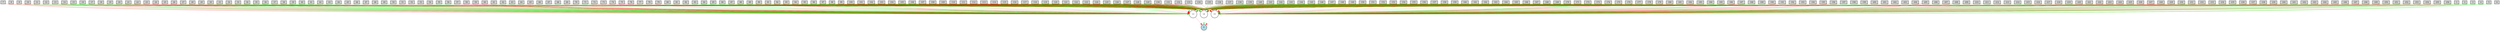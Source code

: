 digraph {
	node [fontsize=9 height=0.2 shape=circle width=0.2]
	-1 [fillcolor=lightgray shape=box style=filled]
	-2 [fillcolor=lightgray shape=box style=filled]
	-3 [fillcolor=lightgray shape=box style=filled]
	-4 [fillcolor=lightgray shape=box style=filled]
	-5 [fillcolor=lightgray shape=box style=filled]
	-6 [fillcolor=lightgray shape=box style=filled]
	-7 [fillcolor=lightgray shape=box style=filled]
	-8 [fillcolor=lightgray shape=box style=filled]
	-9 [fillcolor=lightgray shape=box style=filled]
	-10 [fillcolor=lightgray shape=box style=filled]
	-11 [fillcolor=lightgray shape=box style=filled]
	-12 [fillcolor=lightgray shape=box style=filled]
	-13 [fillcolor=lightgray shape=box style=filled]
	-14 [fillcolor=lightgray shape=box style=filled]
	-15 [fillcolor=lightgray shape=box style=filled]
	-16 [fillcolor=lightgray shape=box style=filled]
	-17 [fillcolor=lightgray shape=box style=filled]
	-18 [fillcolor=lightgray shape=box style=filled]
	-19 [fillcolor=lightgray shape=box style=filled]
	-20 [fillcolor=lightgray shape=box style=filled]
	-21 [fillcolor=lightgray shape=box style=filled]
	-22 [fillcolor=lightgray shape=box style=filled]
	-23 [fillcolor=lightgray shape=box style=filled]
	-24 [fillcolor=lightgray shape=box style=filled]
	-25 [fillcolor=lightgray shape=box style=filled]
	-26 [fillcolor=lightgray shape=box style=filled]
	-27 [fillcolor=lightgray shape=box style=filled]
	-28 [fillcolor=lightgray shape=box style=filled]
	-29 [fillcolor=lightgray shape=box style=filled]
	-30 [fillcolor=lightgray shape=box style=filled]
	-31 [fillcolor=lightgray shape=box style=filled]
	-32 [fillcolor=lightgray shape=box style=filled]
	-33 [fillcolor=lightgray shape=box style=filled]
	-34 [fillcolor=lightgray shape=box style=filled]
	-35 [fillcolor=lightgray shape=box style=filled]
	-36 [fillcolor=lightgray shape=box style=filled]
	-37 [fillcolor=lightgray shape=box style=filled]
	-38 [fillcolor=lightgray shape=box style=filled]
	-39 [fillcolor=lightgray shape=box style=filled]
	-40 [fillcolor=lightgray shape=box style=filled]
	-41 [fillcolor=lightgray shape=box style=filled]
	-42 [fillcolor=lightgray shape=box style=filled]
	-43 [fillcolor=lightgray shape=box style=filled]
	-44 [fillcolor=lightgray shape=box style=filled]
	-45 [fillcolor=lightgray shape=box style=filled]
	-46 [fillcolor=lightgray shape=box style=filled]
	-47 [fillcolor=lightgray shape=box style=filled]
	-48 [fillcolor=lightgray shape=box style=filled]
	-49 [fillcolor=lightgray shape=box style=filled]
	-50 [fillcolor=lightgray shape=box style=filled]
	-51 [fillcolor=lightgray shape=box style=filled]
	-52 [fillcolor=lightgray shape=box style=filled]
	-53 [fillcolor=lightgray shape=box style=filled]
	-54 [fillcolor=lightgray shape=box style=filled]
	-55 [fillcolor=lightgray shape=box style=filled]
	-56 [fillcolor=lightgray shape=box style=filled]
	-57 [fillcolor=lightgray shape=box style=filled]
	-58 [fillcolor=lightgray shape=box style=filled]
	-59 [fillcolor=lightgray shape=box style=filled]
	-60 [fillcolor=lightgray shape=box style=filled]
	-61 [fillcolor=lightgray shape=box style=filled]
	-62 [fillcolor=lightgray shape=box style=filled]
	-63 [fillcolor=lightgray shape=box style=filled]
	-64 [fillcolor=lightgray shape=box style=filled]
	-65 [fillcolor=lightgray shape=box style=filled]
	-66 [fillcolor=lightgray shape=box style=filled]
	-67 [fillcolor=lightgray shape=box style=filled]
	-68 [fillcolor=lightgray shape=box style=filled]
	-69 [fillcolor=lightgray shape=box style=filled]
	-70 [fillcolor=lightgray shape=box style=filled]
	-71 [fillcolor=lightgray shape=box style=filled]
	-72 [fillcolor=lightgray shape=box style=filled]
	-73 [fillcolor=lightgray shape=box style=filled]
	-74 [fillcolor=lightgray shape=box style=filled]
	-75 [fillcolor=lightgray shape=box style=filled]
	-76 [fillcolor=lightgray shape=box style=filled]
	-77 [fillcolor=lightgray shape=box style=filled]
	-78 [fillcolor=lightgray shape=box style=filled]
	-79 [fillcolor=lightgray shape=box style=filled]
	-80 [fillcolor=lightgray shape=box style=filled]
	-81 [fillcolor=lightgray shape=box style=filled]
	-82 [fillcolor=lightgray shape=box style=filled]
	-83 [fillcolor=lightgray shape=box style=filled]
	-84 [fillcolor=lightgray shape=box style=filled]
	-85 [fillcolor=lightgray shape=box style=filled]
	-86 [fillcolor=lightgray shape=box style=filled]
	-87 [fillcolor=lightgray shape=box style=filled]
	-88 [fillcolor=lightgray shape=box style=filled]
	-89 [fillcolor=lightgray shape=box style=filled]
	-90 [fillcolor=lightgray shape=box style=filled]
	-91 [fillcolor=lightgray shape=box style=filled]
	-92 [fillcolor=lightgray shape=box style=filled]
	-93 [fillcolor=lightgray shape=box style=filled]
	-94 [fillcolor=lightgray shape=box style=filled]
	-95 [fillcolor=lightgray shape=box style=filled]
	-96 [fillcolor=lightgray shape=box style=filled]
	-97 [fillcolor=lightgray shape=box style=filled]
	-98 [fillcolor=lightgray shape=box style=filled]
	-99 [fillcolor=lightgray shape=box style=filled]
	-100 [fillcolor=lightgray shape=box style=filled]
	-101 [fillcolor=lightgray shape=box style=filled]
	-102 [fillcolor=lightgray shape=box style=filled]
	-103 [fillcolor=lightgray shape=box style=filled]
	-104 [fillcolor=lightgray shape=box style=filled]
	-105 [fillcolor=lightgray shape=box style=filled]
	-106 [fillcolor=lightgray shape=box style=filled]
	-107 [fillcolor=lightgray shape=box style=filled]
	-108 [fillcolor=lightgray shape=box style=filled]
	-109 [fillcolor=lightgray shape=box style=filled]
	-110 [fillcolor=lightgray shape=box style=filled]
	-111 [fillcolor=lightgray shape=box style=filled]
	-112 [fillcolor=lightgray shape=box style=filled]
	-113 [fillcolor=lightgray shape=box style=filled]
	-114 [fillcolor=lightgray shape=box style=filled]
	-115 [fillcolor=lightgray shape=box style=filled]
	-116 [fillcolor=lightgray shape=box style=filled]
	-117 [fillcolor=lightgray shape=box style=filled]
	-118 [fillcolor=lightgray shape=box style=filled]
	-119 [fillcolor=lightgray shape=box style=filled]
	-120 [fillcolor=lightgray shape=box style=filled]
	-121 [fillcolor=lightgray shape=box style=filled]
	-122 [fillcolor=lightgray shape=box style=filled]
	-123 [fillcolor=lightgray shape=box style=filled]
	-124 [fillcolor=lightgray shape=box style=filled]
	-125 [fillcolor=lightgray shape=box style=filled]
	-126 [fillcolor=lightgray shape=box style=filled]
	-127 [fillcolor=lightgray shape=box style=filled]
	-128 [fillcolor=lightgray shape=box style=filled]
	-129 [fillcolor=lightgray shape=box style=filled]
	-130 [fillcolor=lightgray shape=box style=filled]
	-131 [fillcolor=lightgray shape=box style=filled]
	-132 [fillcolor=lightgray shape=box style=filled]
	-133 [fillcolor=lightgray shape=box style=filled]
	-134 [fillcolor=lightgray shape=box style=filled]
	-135 [fillcolor=lightgray shape=box style=filled]
	-136 [fillcolor=lightgray shape=box style=filled]
	-137 [fillcolor=lightgray shape=box style=filled]
	-138 [fillcolor=lightgray shape=box style=filled]
	-139 [fillcolor=lightgray shape=box style=filled]
	-140 [fillcolor=lightgray shape=box style=filled]
	-141 [fillcolor=lightgray shape=box style=filled]
	-142 [fillcolor=lightgray shape=box style=filled]
	-143 [fillcolor=lightgray shape=box style=filled]
	-144 [fillcolor=lightgray shape=box style=filled]
	-145 [fillcolor=lightgray shape=box style=filled]
	-146 [fillcolor=lightgray shape=box style=filled]
	-147 [fillcolor=lightgray shape=box style=filled]
	-148 [fillcolor=lightgray shape=box style=filled]
	-149 [fillcolor=lightgray shape=box style=filled]
	-150 [fillcolor=lightgray shape=box style=filled]
	-151 [fillcolor=lightgray shape=box style=filled]
	-152 [fillcolor=lightgray shape=box style=filled]
	-153 [fillcolor=lightgray shape=box style=filled]
	-154 [fillcolor=lightgray shape=box style=filled]
	-155 [fillcolor=lightgray shape=box style=filled]
	-156 [fillcolor=lightgray shape=box style=filled]
	-157 [fillcolor=lightgray shape=box style=filled]
	-158 [fillcolor=lightgray shape=box style=filled]
	-159 [fillcolor=lightgray shape=box style=filled]
	-160 [fillcolor=lightgray shape=box style=filled]
	-161 [fillcolor=lightgray shape=box style=filled]
	-162 [fillcolor=lightgray shape=box style=filled]
	-163 [fillcolor=lightgray shape=box style=filled]
	-164 [fillcolor=lightgray shape=box style=filled]
	-165 [fillcolor=lightgray shape=box style=filled]
	-166 [fillcolor=lightgray shape=box style=filled]
	-167 [fillcolor=lightgray shape=box style=filled]
	-168 [fillcolor=lightgray shape=box style=filled]
	-169 [fillcolor=lightgray shape=box style=filled]
	-170 [fillcolor=lightgray shape=box style=filled]
	-171 [fillcolor=lightgray shape=box style=filled]
	-172 [fillcolor=lightgray shape=box style=filled]
	-173 [fillcolor=lightgray shape=box style=filled]
	-174 [fillcolor=lightgray shape=box style=filled]
	-175 [fillcolor=lightgray shape=box style=filled]
	-176 [fillcolor=lightgray shape=box style=filled]
	-177 [fillcolor=lightgray shape=box style=filled]
	-178 [fillcolor=lightgray shape=box style=filled]
	-179 [fillcolor=lightgray shape=box style=filled]
	-180 [fillcolor=lightgray shape=box style=filled]
	-181 [fillcolor=lightgray shape=box style=filled]
	-182 [fillcolor=lightgray shape=box style=filled]
	-183 [fillcolor=lightgray shape=box style=filled]
	-184 [fillcolor=lightgray shape=box style=filled]
	-185 [fillcolor=lightgray shape=box style=filled]
	-186 [fillcolor=lightgray shape=box style=filled]
	-187 [fillcolor=lightgray shape=box style=filled]
	-188 [fillcolor=lightgray shape=box style=filled]
	-189 [fillcolor=lightgray shape=box style=filled]
	-190 [fillcolor=lightgray shape=box style=filled]
	-191 [fillcolor=lightgray shape=box style=filled]
	-192 [fillcolor=lightgray shape=box style=filled]
	-193 [fillcolor=lightgray shape=box style=filled]
	-194 [fillcolor=lightgray shape=box style=filled]
	-195 [fillcolor=lightgray shape=box style=filled]
	-196 [fillcolor=lightgray shape=box style=filled]
	-197 [fillcolor=lightgray shape=box style=filled]
	-198 [fillcolor=lightgray shape=box style=filled]
	-199 [fillcolor=lightgray shape=box style=filled]
	-200 [fillcolor=lightgray shape=box style=filled]
	-201 [fillcolor=lightgray shape=box style=filled]
	-202 [fillcolor=lightgray shape=box style=filled]
	-203 [fillcolor=lightgray shape=box style=filled]
	-204 [fillcolor=lightgray shape=box style=filled]
	-205 [fillcolor=lightgray shape=box style=filled]
	-206 [fillcolor=lightgray shape=box style=filled]
	-207 [fillcolor=lightgray shape=box style=filled]
	-208 [fillcolor=lightgray shape=box style=filled]
	-209 [fillcolor=lightgray shape=box style=filled]
	-210 [fillcolor=lightgray shape=box style=filled]
	-211 [fillcolor=lightgray shape=box style=filled]
	-212 [fillcolor=lightgray shape=box style=filled]
	-213 [fillcolor=lightgray shape=box style=filled]
	-214 [fillcolor=lightgray shape=box style=filled]
	-215 [fillcolor=lightgray shape=box style=filled]
	-216 [fillcolor=lightgray shape=box style=filled]
	-217 [fillcolor=lightgray shape=box style=filled]
	-218 [fillcolor=lightgray shape=box style=filled]
	-219 [fillcolor=lightgray shape=box style=filled]
	-220 [fillcolor=lightgray shape=box style=filled]
	-221 [fillcolor=lightgray shape=box style=filled]
	-222 [fillcolor=lightgray shape=box style=filled]
	-223 [fillcolor=lightgray shape=box style=filled]
	-224 [fillcolor=lightgray shape=box style=filled]
	-225 [fillcolor=lightgray shape=box style=filled]
	-226 [fillcolor=lightgray shape=box style=filled]
	-227 [fillcolor=lightgray shape=box style=filled]
	-228 [fillcolor=lightgray shape=box style=filled]
	-229 [fillcolor=lightgray shape=box style=filled]
	-230 [fillcolor=lightgray shape=box style=filled]
	-231 [fillcolor=lightgray shape=box style=filled]
	-232 [fillcolor=lightgray shape=box style=filled]
	-233 [fillcolor=lightgray shape=box style=filled]
	-234 [fillcolor=lightgray shape=box style=filled]
	-235 [fillcolor=lightgray shape=box style=filled]
	-236 [fillcolor=lightgray shape=box style=filled]
	-237 [fillcolor=lightgray shape=box style=filled]
	-238 [fillcolor=lightgray shape=box style=filled]
	-239 [fillcolor=lightgray shape=box style=filled]
	-240 [fillcolor=lightgray shape=box style=filled]
	-241 [fillcolor=lightgray shape=box style=filled]
	-242 [fillcolor=lightgray shape=box style=filled]
	-243 [fillcolor=lightgray shape=box style=filled]
	-244 [fillcolor=lightgray shape=box style=filled]
	-245 [fillcolor=lightgray shape=box style=filled]
	-246 [fillcolor=lightgray shape=box style=filled]
	-247 [fillcolor=lightgray shape=box style=filled]
	-248 [fillcolor=lightgray shape=box style=filled]
	-249 [fillcolor=lightgray shape=box style=filled]
	-250 [fillcolor=lightgray shape=box style=filled]
	-251 [fillcolor=lightgray shape=box style=filled]
	-252 [fillcolor=lightgray shape=box style=filled]
	-253 [fillcolor=lightgray shape=box style=filled]
	-254 [fillcolor=lightgray shape=box style=filled]
	-255 [fillcolor=lightgray shape=box style=filled]
	-256 [fillcolor=lightgray shape=box style=filled]
	0 [fillcolor=lightblue style=filled]
	13 [fillcolor=white style=filled]
	14 [fillcolor=white style=filled]
	15 [fillcolor=white style=filled]
	-1 -> 13 [color=red penwidth=0.4401716492044996 style=solid]
	-1 -> 14 [color=red penwidth=0.16420357288959142 style=solid]
	-1 -> 15 [color=green penwidth=0.38584511664432075 style=solid]
	-2 -> 13 [color=green penwidth=0.10013375734402269 style=solid]
	-2 -> 14 [color=green penwidth=0.30172939830629814 style=solid]
	-2 -> 15 [color=red penwidth=0.2924075649001163 style=solid]
	-3 -> 13 [color=green penwidth=0.24507995778321556 style=solid]
	-3 -> 14 [color=green penwidth=0.1716129407356496 style=solid]
	-3 -> 15 [color=green penwidth=0.3022891191666225 style=solid]
	-4 -> 13 [color=green penwidth=0.14060444242633602 style=solid]
	-4 -> 14 [color=green penwidth=0.19944620362909632 style=solid]
	-4 -> 15 [color=green penwidth=0.19881842702156674 style=solid]
	-5 -> 13 [color=red penwidth=0.11040804060177736 style=solid]
	-5 -> 14 [color=green penwidth=0.33160680379586793 style=solid]
	-5 -> 15 [color=green penwidth=0.32985564710856974 style=solid]
	-6 -> 13 [color=green penwidth=0.19240071402824366 style=solid]
	-6 -> 14 [color=green penwidth=0.35366973609424934 style=solid]
	-6 -> 15 [color=green penwidth=0.10088308454652081 style=solid]
	-7 -> 13 [color=red penwidth=0.24647450279783062 style=solid]
	-7 -> 14 [color=red penwidth=0.3541356575486799 style=solid]
	-7 -> 15 [color=red penwidth=0.22469939870702788 style=solid]
	-8 -> 13 [color=red penwidth=0.21482608330636266 style=solid]
	-8 -> 14 [color=green penwidth=0.11224208973811997 style=solid]
	-8 -> 15 [color=green penwidth=0.127136070494524 style=solid]
	-9 -> 13 [color=red penwidth=0.4393052899550256 style=solid]
	-9 -> 14 [color=green penwidth=0.22130039961644066 style=solid]
	-9 -> 15 [color=red penwidth=0.3354144163703028 style=solid]
	-10 -> 13 [color=green penwidth=0.3361831572612287 style=solid]
	-10 -> 14 [color=green penwidth=0.10002595281365337 style=solid]
	-10 -> 15 [color=red penwidth=0.14274037814087412 style=solid]
	-11 -> 13 [color=green penwidth=0.11668067032774479 style=solid]
	-11 -> 14 [color=green penwidth=0.1315012287753391 style=solid]
	-11 -> 15 [color=green penwidth=0.21367247184904353 style=solid]
	-12 -> 13 [color=red penwidth=0.10948942583131037 style=solid]
	-12 -> 14 [color=green penwidth=0.36353858144471274 style=solid]
	-12 -> 15 [color=green penwidth=0.1963059952549611 style=solid]
	-13 -> 13 [color=red penwidth=0.23220578435073366 style=solid]
	-13 -> 14 [color=green penwidth=0.7544402841586942 style=solid]
	-13 -> 15 [color=red penwidth=0.3623377099974927 style=solid]
	-14 -> 13 [color=green penwidth=0.29078405729226897 style=solid]
	-14 -> 14 [color=green penwidth=0.3667709039711191 style=solid]
	-14 -> 15 [color=green penwidth=0.508684941624059 style=solid]
	-15 -> 13 [color=green penwidth=0.14913160480406945 style=solid]
	-15 -> 14 [color=green penwidth=0.19375672033220626 style=solid]
	-15 -> 15 [color=green penwidth=0.40164548756673246 style=solid]
	-16 -> 13 [color=red penwidth=0.32445185370837626 style=solid]
	-16 -> 14 [color=green penwidth=0.16769890571583587 style=solid]
	-16 -> 15 [color=red penwidth=0.18445534808728442 style=solid]
	-17 -> 13 [color=red penwidth=0.3259932841258595 style=solid]
	-17 -> 14 [color=green penwidth=0.2207793254482631 style=solid]
	-17 -> 15 [color=red penwidth=0.22766747960591557 style=solid]
	-18 -> 13 [color=green penwidth=0.20778570990515283 style=solid]
	-18 -> 14 [color=red penwidth=0.28807606392623836 style=solid]
	-18 -> 15 [color=green penwidth=0.3623734319799802 style=solid]
	-19 -> 13 [color=green penwidth=0.13818537309252404 style=solid]
	-19 -> 14 [color=green penwidth=0.26386290317523675 style=solid]
	-19 -> 15 [color=red penwidth=0.3070478299995122 style=solid]
	-20 -> 13 [color=green penwidth=0.44912471525293096 style=solid]
	-20 -> 14 [color=green penwidth=0.1845040800202834 style=solid]
	-20 -> 15 [color=red penwidth=0.44547701878714796 style=solid]
	-21 -> 13 [color=green penwidth=0.31719380450137247 style=solid]
	-21 -> 14 [color=red penwidth=0.18538151761708288 style=solid]
	-21 -> 15 [color=red penwidth=0.4270675767958979 style=solid]
	-22 -> 13 [color=red penwidth=0.130826452896916 style=solid]
	-22 -> 14 [color=green penwidth=0.11338425408695196 style=solid]
	-22 -> 15 [color=red penwidth=0.19324624376771432 style=solid]
	-23 -> 13 [color=red penwidth=0.12476305073212396 style=solid]
	-23 -> 14 [color=red penwidth=0.29627319050640866 style=solid]
	-23 -> 15 [color=red penwidth=0.40490582177908374 style=solid]
	-24 -> 13 [color=red penwidth=0.16659619389651498 style=solid]
	-24 -> 14 [color=green penwidth=0.18816235924791871 style=solid]
	-24 -> 15 [color=red penwidth=0.10752060177418761 style=solid]
	-25 -> 13 [color=red penwidth=0.28480059417426923 style=solid]
	-25 -> 14 [color=red penwidth=0.11218223702269405 style=solid]
	-25 -> 15 [color=red penwidth=0.40886038056034757 style=solid]
	-26 -> 13 [color=green penwidth=0.23401685998872154 style=solid]
	-26 -> 14 [color=green penwidth=0.2875356865855938 style=solid]
	-26 -> 15 [color=green penwidth=0.3273471571262221 style=solid]
	-27 -> 13 [color=red penwidth=0.3794363258057458 style=solid]
	-27 -> 14 [color=green penwidth=0.2849207302950827 style=solid]
	-27 -> 15 [color=red penwidth=0.18748947256406928 style=solid]
	-28 -> 13 [color=green penwidth=0.2789486154969135 style=solid]
	-28 -> 14 [color=red penwidth=0.25995319971531067 style=solid]
	-28 -> 15 [color=red penwidth=0.1391291780371241 style=solid]
	-29 -> 13 [color=green penwidth=0.3324722938510616 style=solid]
	-29 -> 14 [color=green penwidth=0.153060242799616 style=solid]
	-29 -> 15 [color=red penwidth=0.42168035096789136 style=solid]
	-30 -> 13 [color=green penwidth=0.4010447352605948 style=solid]
	-30 -> 14 [color=red penwidth=0.3375247800242771 style=solid]
	-30 -> 15 [color=green penwidth=0.43752400639075284 style=solid]
	-31 -> 13 [color=green penwidth=0.20959018967819049 style=solid]
	-31 -> 14 [color=green penwidth=0.32440645987295846 style=solid]
	-31 -> 15 [color=red penwidth=0.2656755265140175 style=solid]
	-32 -> 13 [color=green penwidth=0.1798705576659428 style=solid]
	-32 -> 14 [color=red penwidth=0.1629048357739853 style=solid]
	-32 -> 15 [color=green penwidth=0.4389217318538503 style=solid]
	-33 -> 13 [color=green penwidth=0.571403042044625 style=solid]
	-33 -> 14 [color=green penwidth=0.3537255086269325 style=solid]
	-33 -> 15 [color=red penwidth=0.20311444913029653 style=solid]
	-34 -> 13 [color=green penwidth=0.1548142126640104 style=solid]
	-34 -> 14 [color=red penwidth=0.2771421820299957 style=solid]
	-34 -> 15 [color=green penwidth=0.25368737729202834 style=solid]
	-35 -> 13 [color=green penwidth=0.7000292787352633 style=solid]
	-35 -> 14 [color=green penwidth=0.17794070629348097 style=solid]
	-35 -> 15 [color=green penwidth=0.3877338098926518 style=solid]
	-36 -> 13 [color=red penwidth=0.27406462426384337 style=solid]
	-36 -> 14 [color=red penwidth=0.30878336863408273 style=solid]
	-36 -> 15 [color=green penwidth=0.13931063825330972 style=solid]
	-37 -> 13 [color=green penwidth=0.2454488367613269 style=solid]
	-37 -> 14 [color=green penwidth=0.7421520117985909 style=solid]
	-37 -> 15 [color=red penwidth=0.42569659126761783 style=solid]
	-38 -> 13 [color=green penwidth=0.39623418595155124 style=solid]
	-38 -> 14 [color=green penwidth=0.21517276973117117 style=solid]
	-38 -> 15 [color=green penwidth=0.10361706180471808 style=solid]
	-39 -> 13 [color=green penwidth=0.16977504864307 style=solid]
	-39 -> 14 [color=green penwidth=0.3370396632800248 style=solid]
	-39 -> 15 [color=green penwidth=0.3844273630296011 style=solid]
	-40 -> 13 [color=green penwidth=0.3164828340526019 style=solid]
	-40 -> 14 [color=green penwidth=0.4087364425532797 style=solid]
	-40 -> 15 [color=red penwidth=0.2035585790452823 style=solid]
	-41 -> 13 [color=red penwidth=0.4718095257853875 style=solid]
	-41 -> 14 [color=green penwidth=0.13133822606682505 style=solid]
	-41 -> 15 [color=green penwidth=0.17818763402216392 style=solid]
	-42 -> 13 [color=green penwidth=0.2796925552201977 style=solid]
	-42 -> 14 [color=green penwidth=0.23284651933037123 style=solid]
	-42 -> 15 [color=green penwidth=0.5348074287060687 style=solid]
	-43 -> 13 [color=green penwidth=0.4152269933593722 style=solid]
	-43 -> 14 [color=red penwidth=0.3234421432642599 style=solid]
	-43 -> 15 [color=red penwidth=0.13870257743210096 style=solid]
	-44 -> 13 [color=red penwidth=0.14358900674627897 style=solid]
	-44 -> 14 [color=green penwidth=0.13207341712664425 style=solid]
	-44 -> 15 [color=red penwidth=0.33240126606161113 style=solid]
	-45 -> 13 [color=green penwidth=0.39974831458386395 style=solid]
	-45 -> 14 [color=green penwidth=0.12312612590542384 style=solid]
	-45 -> 15 [color=green penwidth=0.1437177139758967 style=solid]
	-46 -> 13 [color=red penwidth=0.2790078556706646 style=solid]
	-46 -> 14 [color=green penwidth=0.30000612300145485 style=solid]
	-46 -> 15 [color=red penwidth=0.3930693635915201 style=solid]
	-47 -> 13 [color=red penwidth=0.14821656333107935 style=solid]
	-47 -> 14 [color=green penwidth=0.32747445257650387 style=solid]
	-47 -> 15 [color=green penwidth=0.19559432413028066 style=solid]
	-48 -> 13 [color=green penwidth=0.49582346105487796 style=solid]
	-48 -> 14 [color=green penwidth=0.3910188578243945 style=solid]
	-48 -> 15 [color=red penwidth=0.19616847446240587 style=solid]
	-49 -> 13 [color=green penwidth=0.35300357644395186 style=solid]
	-49 -> 14 [color=red penwidth=0.3062909081512619 style=solid]
	-49 -> 15 [color=red penwidth=0.3385685598152502 style=solid]
	-50 -> 13 [color=red penwidth=0.11079530500693542 style=solid]
	-50 -> 14 [color=green penwidth=0.16283605247096797 style=solid]
	-50 -> 15 [color=red penwidth=0.3752001630940337 style=solid]
	-51 -> 13 [color=green penwidth=0.10284715263306919 style=solid]
	-51 -> 14 [color=green penwidth=0.3044996747115028 style=solid]
	-51 -> 15 [color=red penwidth=0.16000264599024883 style=solid]
	-52 -> 13 [color=red penwidth=0.38456395712578706 style=solid]
	-52 -> 14 [color=red penwidth=0.5835788395670567 style=solid]
	-52 -> 15 [color=green penwidth=0.26149543365826644 style=solid]
	-53 -> 13 [color=red penwidth=0.1781372123419812 style=solid]
	-53 -> 14 [color=green penwidth=0.43590237772133267 style=solid]
	-53 -> 15 [color=red penwidth=0.2274342394836428 style=solid]
	-54 -> 13 [color=green penwidth=0.3209506227456794 style=solid]
	-54 -> 14 [color=green penwidth=0.21806474515910393 style=solid]
	-54 -> 15 [color=green penwidth=0.3513575572434269 style=solid]
	-55 -> 13 [color=green penwidth=0.18398957454689063 style=solid]
	-55 -> 14 [color=green penwidth=0.425390641994262 style=solid]
	-55 -> 15 [color=red penwidth=0.2852166412494568 style=solid]
	-56 -> 13 [color=red penwidth=0.29088138140402625 style=solid]
	-56 -> 14 [color=red penwidth=0.12525433110415993 style=solid]
	-56 -> 15 [color=red penwidth=0.20310939267658445 style=solid]
	-57 -> 13 [color=red penwidth=0.49352235974275693 style=solid]
	-57 -> 14 [color=red penwidth=0.260358610081608 style=solid]
	-57 -> 15 [color=red penwidth=0.11696690811341526 style=solid]
	-58 -> 13 [color=red penwidth=0.5559304439513764 style=solid]
	-58 -> 14 [color=red penwidth=0.15411215823131166 style=solid]
	-58 -> 15 [color=red penwidth=0.2655690968395612 style=solid]
	-59 -> 13 [color=red penwidth=0.49186640805148407 style=solid]
	-59 -> 14 [color=red penwidth=0.3543748710471897 style=solid]
	-59 -> 15 [color=red penwidth=0.37204665820785354 style=solid]
	-60 -> 13 [color=red penwidth=0.24998476478354323 style=solid]
	-60 -> 14 [color=red penwidth=0.30867961440114466 style=solid]
	-60 -> 15 [color=green penwidth=0.5692343557789145 style=solid]
	-61 -> 13 [color=green penwidth=0.2008141724249231 style=solid]
	-61 -> 14 [color=green penwidth=0.24769792658336098 style=solid]
	-61 -> 15 [color=red penwidth=0.1994898083658554 style=solid]
	-62 -> 13 [color=green penwidth=0.41918966749210185 style=solid]
	-62 -> 14 [color=red penwidth=0.5297027139364748 style=solid]
	-62 -> 15 [color=green penwidth=0.1956435022184784 style=solid]
	-63 -> 13 [color=green penwidth=0.47827166642089414 style=solid]
	-63 -> 14 [color=green penwidth=0.12178415072643436 style=solid]
	-63 -> 15 [color=red penwidth=0.32599444603970734 style=solid]
	-64 -> 13 [color=red penwidth=0.3136565003820321 style=solid]
	-64 -> 14 [color=green penwidth=0.2314794806776521 style=solid]
	-64 -> 15 [color=red penwidth=0.11901919621533419 style=solid]
	-65 -> 13 [color=red penwidth=0.33126607446849454 style=solid]
	-65 -> 14 [color=red penwidth=0.25892987825262936 style=solid]
	-65 -> 15 [color=green penwidth=0.48637226691473545 style=solid]
	-66 -> 13 [color=green penwidth=0.15180115994790894 style=solid]
	-66 -> 14 [color=red penwidth=0.1903105771764954 style=solid]
	-66 -> 15 [color=red penwidth=0.12848973814400974 style=solid]
	-67 -> 13 [color=red penwidth=0.1311175838022881 style=solid]
	-67 -> 14 [color=green penwidth=0.18902502544321986 style=solid]
	-67 -> 15 [color=green penwidth=0.678616831675524 style=solid]
	-68 -> 13 [color=red penwidth=0.31372323715535755 style=solid]
	-68 -> 14 [color=green penwidth=0.11207714558971793 style=solid]
	-68 -> 15 [color=red penwidth=0.26423064482741987 style=solid]
	-69 -> 13 [color=red penwidth=0.5234226266211699 style=solid]
	-69 -> 14 [color=red penwidth=0.20168710157146386 style=solid]
	-69 -> 15 [color=green penwidth=0.3030405642297692 style=solid]
	-70 -> 13 [color=green penwidth=0.35607447810564363 style=solid]
	-70 -> 14 [color=red penwidth=0.36391420337667657 style=solid]
	-70 -> 15 [color=green penwidth=0.33384494787917407 style=solid]
	-71 -> 13 [color=red penwidth=0.2133918329715977 style=solid]
	-71 -> 14 [color=red penwidth=0.763521440252933 style=solid]
	-71 -> 15 [color=green penwidth=0.27877073990470724 style=solid]
	-72 -> 13 [color=green penwidth=0.12386980784933455 style=solid]
	-72 -> 14 [color=red penwidth=0.2749631435560841 style=solid]
	-72 -> 15 [color=red penwidth=0.38366484882939855 style=solid]
	-73 -> 13 [color=green penwidth=0.3280776677293856 style=solid]
	-73 -> 14 [color=red penwidth=0.18629562571188796 style=solid]
	-73 -> 15 [color=red penwidth=0.3546742650074757 style=solid]
	-74 -> 13 [color=red penwidth=0.27177215891964224 style=solid]
	-74 -> 14 [color=red penwidth=0.34953279801071335 style=solid]
	-74 -> 15 [color=red penwidth=0.21205787667837805 style=solid]
	-75 -> 13 [color=green penwidth=0.10755560337380353 style=solid]
	-75 -> 14 [color=green penwidth=0.6377420888369133 style=solid]
	-75 -> 15 [color=red penwidth=0.6080864891250327 style=solid]
	-76 -> 13 [color=green penwidth=0.232740538088504 style=solid]
	-76 -> 14 [color=red penwidth=0.15066387172567952 style=solid]
	-76 -> 15 [color=green penwidth=0.3841667511410467 style=solid]
	-77 -> 13 [color=green penwidth=0.16149228706444502 style=solid]
	-77 -> 14 [color=red penwidth=0.23258116421445707 style=solid]
	-77 -> 15 [color=red penwidth=0.17906495053179317 style=solid]
	-78 -> 13 [color=red penwidth=0.5080545625250896 style=solid]
	-78 -> 14 [color=red penwidth=0.24009167508141324 style=solid]
	-78 -> 15 [color=green penwidth=0.10112580973453064 style=solid]
	-79 -> 13 [color=green penwidth=0.12960519820071972 style=solid]
	-79 -> 14 [color=red penwidth=0.36817231974124687 style=solid]
	-79 -> 15 [color=green penwidth=0.28758468172766166 style=solid]
	-80 -> 13 [color=red penwidth=0.2544906947827449 style=solid]
	-80 -> 14 [color=red penwidth=0.26639064823488734 style=solid]
	-80 -> 15 [color=green penwidth=0.10531811667830454 style=solid]
	-81 -> 13 [color=green penwidth=0.14787433046286977 style=solid]
	-81 -> 14 [color=red penwidth=0.14648742186046348 style=solid]
	-81 -> 15 [color=red penwidth=0.15554344065533726 style=solid]
	-82 -> 13 [color=green penwidth=0.2808852746291539 style=solid]
	-82 -> 14 [color=green penwidth=0.15382195142313007 style=solid]
	-82 -> 15 [color=green penwidth=0.15296983061408653 style=solid]
	-83 -> 13 [color=green penwidth=0.43991723037795993 style=solid]
	-83 -> 14 [color=red penwidth=0.3765325640160999 style=solid]
	-83 -> 15 [color=green penwidth=0.5153392979450591 style=solid]
	-84 -> 13 [color=green penwidth=0.2745270701296697 style=solid]
	-84 -> 14 [color=red penwidth=0.14734527231849415 style=solid]
	-84 -> 15 [color=green penwidth=0.2782457940927392 style=solid]
	-85 -> 13 [color=green penwidth=0.12335354038140377 style=solid]
	-85 -> 14 [color=green penwidth=0.25839749138575774 style=solid]
	-85 -> 15 [color=green penwidth=0.2537300382251143 style=solid]
	-86 -> 13 [color=red penwidth=0.4053168891451763 style=solid]
	-86 -> 14 [color=red penwidth=0.21484657160241327 style=solid]
	-86 -> 15 [color=green penwidth=0.10467108250180257 style=solid]
	-87 -> 13 [color=green penwidth=0.3126844976784645 style=solid]
	-87 -> 14 [color=green penwidth=0.48275182992612464 style=solid]
	-87 -> 15 [color=red penwidth=0.39543287122161297 style=solid]
	-88 -> 13 [color=green penwidth=0.14054396390378932 style=solid]
	-88 -> 14 [color=red penwidth=0.5046434736797164 style=solid]
	-88 -> 15 [color=green penwidth=0.5774813541064846 style=solid]
	-89 -> 13 [color=red penwidth=0.2135783609912401 style=dotted]
	-89 -> 14 [color=red penwidth=0.1981046484894206 style=solid]
	-89 -> 15 [color=red penwidth=0.3145721625014036 style=solid]
	-90 -> 13 [color=green penwidth=0.1394204168169335 style=solid]
	-90 -> 14 [color=red penwidth=0.3264842280695498 style=solid]
	-90 -> 15 [color=red penwidth=0.28250544019675333 style=solid]
	-91 -> 13 [color=red penwidth=0.35812353070606473 style=solid]
	-91 -> 14 [color=red penwidth=0.11603801219740295 style=solid]
	-91 -> 15 [color=red penwidth=0.26111941595659444 style=solid]
	-92 -> 13 [color=green penwidth=0.16545661821316504 style=solid]
	-92 -> 14 [color=red penwidth=0.30808607247564895 style=solid]
	-92 -> 15 [color=red penwidth=0.42808431158546933 style=solid]
	-93 -> 13 [color=red penwidth=0.42618490697865696 style=solid]
	-93 -> 14 [color=red penwidth=0.31177607902397125 style=solid]
	-93 -> 15 [color=red penwidth=0.10310824829796074 style=solid]
	-94 -> 13 [color=green penwidth=0.2038072077039828 style=solid]
	-94 -> 14 [color=green penwidth=0.13102955103234382 style=solid]
	-94 -> 15 [color=green penwidth=0.3094441476933259 style=solid]
	-95 -> 13 [color=green penwidth=0.47365213561832387 style=solid]
	-95 -> 14 [color=red penwidth=0.36274129876320627 style=solid]
	-95 -> 15 [color=green penwidth=0.5245000481021165 style=solid]
	-96 -> 13 [color=green penwidth=0.5155163023626718 style=solid]
	-96 -> 14 [color=green penwidth=0.20565657438774348 style=solid]
	-96 -> 15 [color=green penwidth=0.3699972248950384 style=solid]
	-97 -> 13 [color=red penwidth=0.20556697627439272 style=solid]
	-97 -> 14 [color=green penwidth=0.5975847458860418 style=solid]
	-97 -> 15 [color=green penwidth=0.3681374073739425 style=solid]
	-98 -> 13 [color=red penwidth=0.35307684545210694 style=solid]
	-98 -> 14 [color=red penwidth=0.3830082706874107 style=solid]
	-98 -> 15 [color=green penwidth=0.12105096284480177 style=solid]
	-99 -> 13 [color=red penwidth=0.1992884642331535 style=solid]
	-99 -> 14 [color=red penwidth=0.15747013379607952 style=solid]
	-99 -> 15 [color=red penwidth=0.3201158400458346 style=solid]
	-100 -> 13 [color=green penwidth=0.15993298727880417 style=solid]
	-100 -> 14 [color=red penwidth=0.35679954333654207 style=solid]
	-100 -> 15 [color=red penwidth=0.1834255839633373 style=solid]
	-101 -> 13 [color=green penwidth=0.2532916143522137 style=solid]
	-101 -> 14 [color=green penwidth=0.168630426188343 style=solid]
	-101 -> 15 [color=green penwidth=0.19385533611070133 style=solid]
	-102 -> 13 [color=red penwidth=0.3840621287167518 style=solid]
	-102 -> 14 [color=red penwidth=0.51092830141971 style=solid]
	-102 -> 15 [color=red penwidth=0.16578662338131578 style=solid]
	-103 -> 13 [color=green penwidth=0.12280654711561731 style=solid]
	-103 -> 14 [color=green penwidth=0.19225068384980765 style=solid]
	-103 -> 15 [color=red penwidth=0.100042085220042 style=solid]
	-104 -> 13 [color=green penwidth=0.34366044082201175 style=solid]
	-104 -> 14 [color=green penwidth=0.14308089068753987 style=solid]
	-104 -> 15 [color=green penwidth=0.47381286590849836 style=solid]
	-105 -> 13 [color=red penwidth=0.20798496682257733 style=solid]
	-105 -> 14 [color=red penwidth=0.26682478137687826 style=solid]
	-105 -> 15 [color=green penwidth=0.7066641436644847 style=solid]
	-106 -> 13 [color=red penwidth=0.25961200431949233 style=solid]
	-106 -> 14 [color=red penwidth=0.2867811101057318 style=solid]
	-106 -> 15 [color=red penwidth=0.3206564061258229 style=solid]
	-107 -> 13 [color=green penwidth=0.3092658302468765 style=solid]
	-107 -> 14 [color=red penwidth=0.4155329336613758 style=solid]
	-107 -> 15 [color=green penwidth=0.15572285579114595 style=solid]
	-108 -> 13 [color=green penwidth=0.14708340983741264 style=solid]
	-108 -> 14 [color=green penwidth=0.20636356964814168 style=solid]
	-108 -> 15 [color=red penwidth=0.19908080031192316 style=solid]
	-109 -> 13 [color=red penwidth=0.4991047380132084 style=solid]
	-109 -> 14 [color=green penwidth=0.16553886059293876 style=solid]
	-109 -> 15 [color=red penwidth=0.2676536335855061 style=solid]
	-110 -> 13 [color=green penwidth=0.1657095020451499 style=solid]
	-110 -> 14 [color=green penwidth=0.12750570654293789 style=solid]
	-110 -> 15 [color=red penwidth=0.3603277086102584 style=dotted]
	-111 -> 13 [color=red penwidth=0.12714638539576884 style=solid]
	-111 -> 14 [color=red penwidth=0.14650588466796996 style=solid]
	-111 -> 15 [color=red penwidth=0.12550796458842975 style=solid]
	-112 -> 13 [color=red penwidth=0.14347342932165247 style=solid]
	-112 -> 14 [color=red penwidth=0.2562542445477476 style=solid]
	-112 -> 15 [color=red penwidth=0.436363230313224 style=solid]
	-113 -> 13 [color=red penwidth=0.2815308423478061 style=solid]
	-113 -> 14 [color=red penwidth=0.6893030602409557 style=solid]
	-113 -> 15 [color=red penwidth=0.13929537237495676 style=solid]
	-114 -> 13 [color=red penwidth=0.1651649340784436 style=solid]
	-114 -> 14 [color=green penwidth=0.4183690118984835 style=solid]
	-114 -> 15 [color=green penwidth=0.42820377657899145 style=solid]
	-115 -> 13 [color=green penwidth=0.39340928816822995 style=solid]
	-115 -> 14 [color=green penwidth=0.26249064929274024 style=solid]
	-115 -> 15 [color=red penwidth=0.3656312195102639 style=solid]
	-116 -> 13 [color=green penwidth=0.10820981055305055 style=solid]
	-116 -> 14 [color=green penwidth=0.28475938615955454 style=solid]
	-116 -> 15 [color=red penwidth=0.2955768395871354 style=solid]
	-117 -> 13 [color=green penwidth=0.2204007721568475 style=solid]
	-117 -> 14 [color=green penwidth=0.17336370690278152 style=solid]
	-117 -> 15 [color=red penwidth=0.2182795937653067 style=solid]
	-118 -> 13 [color=green penwidth=0.14107637993067718 style=solid]
	-118 -> 14 [color=red penwidth=0.22840649234419683 style=solid]
	-118 -> 15 [color=green penwidth=0.7364442340464353 style=solid]
	-119 -> 13 [color=green penwidth=0.26945745950664357 style=solid]
	-119 -> 14 [color=red penwidth=0.21051408386202888 style=solid]
	-119 -> 15 [color=red penwidth=0.21417116200354552 style=solid]
	-120 -> 13 [color=green penwidth=0.21467217013613832 style=solid]
	-120 -> 14 [color=green penwidth=0.36308420050667767 style=solid]
	-120 -> 15 [color=red penwidth=0.1792075705895017 style=solid]
	-121 -> 13 [color=green penwidth=0.16079455505437862 style=solid]
	-121 -> 14 [color=red penwidth=0.2503614777971027 style=solid]
	-121 -> 15 [color=green penwidth=0.2595941235516468 style=solid]
	-122 -> 13 [color=red penwidth=0.12580839400570884 style=solid]
	-122 -> 14 [color=green penwidth=0.30832148270338666 style=solid]
	-122 -> 15 [color=red penwidth=0.2873232459923363 style=solid]
	-123 -> 13 [color=red penwidth=0.2242646532673177 style=solid]
	-123 -> 14 [color=green penwidth=0.5015974134823264 style=dotted]
	-123 -> 15 [color=red penwidth=0.2355829038766147 style=solid]
	-124 -> 13 [color=green penwidth=0.21824966700032267 style=solid]
	-124 -> 14 [color=green penwidth=0.16521359605043115 style=solid]
	-124 -> 15 [color=green penwidth=0.4635284216568102 style=solid]
	-125 -> 13 [color=green penwidth=0.7284814777414411 style=solid]
	-125 -> 14 [color=green penwidth=0.12206474517580013 style=solid]
	-125 -> 15 [color=red penwidth=0.5089062939139921 style=solid]
	-126 -> 13 [color=red penwidth=0.39640152378526805 style=solid]
	-126 -> 14 [color=red penwidth=0.595158217485058 style=solid]
	-126 -> 15 [color=red penwidth=0.29503354789511527 style=solid]
	-127 -> 13 [color=green penwidth=0.20192249555376401 style=solid]
	-127 -> 14 [color=green penwidth=0.2698499735034996 style=solid]
	-127 -> 15 [color=red penwidth=0.3947010412148988 style=solid]
	-128 -> 13 [color=red penwidth=0.12954821088899618 style=solid]
	-128 -> 14 [color=red penwidth=0.1734869054753674 style=solid]
	-128 -> 15 [color=green penwidth=0.40495120602219525 style=solid]
	-129 -> 13 [color=red penwidth=0.3150895744425498 style=solid]
	-129 -> 14 [color=red penwidth=0.2504354112602609 style=solid]
	-129 -> 15 [color=red penwidth=0.6343159820197788 style=solid]
	-130 -> 13 [color=red penwidth=0.19571884630654296 style=solid]
	-130 -> 14 [color=green penwidth=0.5072376000445025 style=solid]
	-130 -> 15 [color=green penwidth=0.18413670856221742 style=solid]
	-131 -> 13 [color=red penwidth=0.4452496171909487 style=solid]
	-131 -> 14 [color=red penwidth=0.37968223400076306 style=solid]
	-131 -> 15 [color=green penwidth=0.12108334284341833 style=solid]
	-132 -> 13 [color=green penwidth=0.25563964262920646 style=solid]
	-132 -> 14 [color=green penwidth=0.5064365460270658 style=solid]
	-132 -> 15 [color=red penwidth=0.3910094101227203 style=solid]
	-133 -> 13 [color=green penwidth=0.1846211995095029 style=solid]
	-133 -> 14 [color=green penwidth=0.4127082088234659 style=solid]
	-133 -> 15 [color=green penwidth=0.2433646032242649 style=solid]
	-134 -> 13 [color=red penwidth=0.17354650380606002 style=solid]
	-134 -> 14 [color=red penwidth=0.20104285683808298 style=solid]
	-134 -> 15 [color=red penwidth=0.3985242601599608 style=solid]
	-135 -> 13 [color=green penwidth=0.25465591295949086 style=solid]
	-135 -> 14 [color=green penwidth=0.6891201144256206 style=solid]
	-135 -> 15 [color=red penwidth=0.24418752670347335 style=solid]
	-136 -> 13 [color=red penwidth=0.24622941278785235 style=solid]
	-136 -> 14 [color=green penwidth=0.12258355260872597 style=solid]
	-136 -> 15 [color=red penwidth=0.232110137211421 style=solid]
	-137 -> 13 [color=red penwidth=0.26960911668497345 style=solid]
	-137 -> 14 [color=red penwidth=0.2638182854594558 style=solid]
	-137 -> 15 [color=red penwidth=0.18921554838785465 style=solid]
	-138 -> 13 [color=red penwidth=0.2177873058428279 style=solid]
	-138 -> 14 [color=green penwidth=0.16431705974632252 style=solid]
	-138 -> 15 [color=red penwidth=0.3408580173869237 style=solid]
	-139 -> 13 [color=red penwidth=0.20736095701235957 style=solid]
	-139 -> 14 [color=green penwidth=0.1890833642852856 style=solid]
	-139 -> 15 [color=green penwidth=0.35078070878376466 style=solid]
	-140 -> 13 [color=green penwidth=0.19823386111913166 style=solid]
	-140 -> 14 [color=red penwidth=0.24728559008177234 style=solid]
	-140 -> 15 [color=green penwidth=0.1723271174096862 style=solid]
	-141 -> 13 [color=green penwidth=0.37238681198814727 style=solid]
	-141 -> 14 [color=red penwidth=0.4125779591881412 style=solid]
	-141 -> 15 [color=red penwidth=0.3590711531762254 style=solid]
	-142 -> 13 [color=red penwidth=0.11964237230016196 style=solid]
	-142 -> 14 [color=green penwidth=0.4134626242575258 style=solid]
	-142 -> 15 [color=green penwidth=0.17745852715520083 style=solid]
	-143 -> 13 [color=red penwidth=0.25151820722482765 style=solid]
	-143 -> 14 [color=red penwidth=0.34412548929877496 style=solid]
	-143 -> 15 [color=red penwidth=0.123482044406658 style=solid]
	-144 -> 13 [color=green penwidth=0.40208068295878996 style=solid]
	-144 -> 14 [color=green penwidth=0.4115694221421927 style=solid]
	-144 -> 15 [color=red penwidth=0.16784875314969966 style=solid]
	-145 -> 13 [color=green penwidth=0.46267871695393026 style=solid]
	-145 -> 14 [color=red penwidth=0.1724080701831356 style=solid]
	-145 -> 15 [color=red penwidth=0.22190047530719006 style=solid]
	-146 -> 13 [color=red penwidth=0.2111423172444327 style=solid]
	-146 -> 14 [color=red penwidth=0.5633606098189468 style=solid]
	-146 -> 15 [color=red penwidth=0.4071859270537247 style=solid]
	-147 -> 13 [color=red penwidth=0.5481450139571546 style=solid]
	-147 -> 14 [color=red penwidth=0.14813296423225114 style=solid]
	-147 -> 15 [color=green penwidth=0.24826535022505522 style=solid]
	-148 -> 13 [color=green penwidth=0.3908417934608506 style=solid]
	-148 -> 14 [color=green penwidth=0.14842505119956356 style=solid]
	-148 -> 15 [color=red penwidth=0.4299337842400046 style=solid]
	-149 -> 13 [color=red penwidth=0.38379574382770754 style=solid]
	-149 -> 14 [color=green penwidth=0.14747011997537504 style=solid]
	-149 -> 15 [color=red penwidth=0.1492666653201683 style=solid]
	-150 -> 13 [color=red penwidth=0.2756080280038427 style=solid]
	-150 -> 14 [color=green penwidth=0.7099297767391015 style=solid]
	-150 -> 15 [color=green penwidth=0.20329711407221507 style=solid]
	-151 -> 13 [color=green penwidth=0.11791425690776246 style=solid]
	-151 -> 14 [color=green penwidth=0.2640023183859306 style=solid]
	-151 -> 15 [color=red penwidth=0.20121557960930794 style=solid]
	-152 -> 13 [color=green penwidth=0.3210724979785221 style=solid]
	-152 -> 14 [color=red penwidth=0.3430435109192831 style=solid]
	-152 -> 15 [color=red penwidth=0.27159782900109597 style=solid]
	-153 -> 13 [color=red penwidth=0.16448705573292424 style=solid]
	-153 -> 14 [color=red penwidth=0.2780978347192188 style=solid]
	-153 -> 15 [color=red penwidth=0.2931279811465797 style=solid]
	-154 -> 13 [color=green penwidth=0.295901203200719 style=solid]
	-154 -> 14 [color=green penwidth=0.5687117387873266 style=solid]
	-154 -> 15 [color=red penwidth=0.12650309753547698 style=solid]
	-155 -> 13 [color=green penwidth=0.17921158566867879 style=solid]
	-155 -> 14 [color=red penwidth=0.36964657280981206 style=solid]
	-155 -> 15 [color=green penwidth=0.2546092978359025 style=solid]
	-156 -> 13 [color=red penwidth=0.18336696776117423 style=solid]
	-156 -> 14 [color=red penwidth=0.19138835002236987 style=solid]
	-156 -> 15 [color=red penwidth=0.27926237575110946 style=solid]
	-157 -> 13 [color=green penwidth=0.32297162965516424 style=solid]
	-157 -> 14 [color=green penwidth=0.337302342894371 style=solid]
	-157 -> 15 [color=red penwidth=0.18390049091928462 style=solid]
	-158 -> 13 [color=green penwidth=0.1408466918193111 style=solid]
	-158 -> 14 [color=green penwidth=0.2943765440847212 style=solid]
	-158 -> 15 [color=green penwidth=0.23028106754207342 style=solid]
	-159 -> 13 [color=red penwidth=0.23463511056002564 style=solid]
	-159 -> 14 [color=red penwidth=0.17802442222408787 style=solid]
	-159 -> 15 [color=green penwidth=0.20939728045767206 style=solid]
	-160 -> 13 [color=green penwidth=0.2054752958271811 style=solid]
	-160 -> 14 [color=green penwidth=0.1962563604361979 style=solid]
	-160 -> 15 [color=red penwidth=0.26538233568665803 style=solid]
	-161 -> 13 [color=green penwidth=0.27094396273729804 style=solid]
	-161 -> 14 [color=green penwidth=0.23008985860704514 style=solid]
	-161 -> 15 [color=red penwidth=0.14736855415520783 style=solid]
	-162 -> 13 [color=red penwidth=0.3853455322106786 style=solid]
	-162 -> 14 [color=green penwidth=0.28029486023161343 style=solid]
	-162 -> 15 [color=green penwidth=0.17010351172999857 style=solid]
	-163 -> 13 [color=red penwidth=0.15286661887454758 style=solid]
	-163 -> 14 [color=red penwidth=0.19099271748398233 style=solid]
	-163 -> 15 [color=green penwidth=0.22364212964734886 style=solid]
	-164 -> 13 [color=green penwidth=0.12221663636129183 style=solid]
	-164 -> 14 [color=red penwidth=0.26982510281289507 style=solid]
	-164 -> 15 [color=red penwidth=0.21629569560066758 style=solid]
	-165 -> 13 [color=red penwidth=0.24877272322802832 style=solid]
	-165 -> 14 [color=green penwidth=0.11679797936091309 style=solid]
	-165 -> 15 [color=green penwidth=0.23621367637229224 style=solid]
	-166 -> 13 [color=red penwidth=0.3044061456555126 style=solid]
	-166 -> 14 [color=red penwidth=0.11156029367758698 style=solid]
	-166 -> 15 [color=red penwidth=0.11881061481084336 style=solid]
	-167 -> 13 [color=green penwidth=0.1434291007060612 style=dotted]
	-167 -> 14 [color=red penwidth=0.21829350498386474 style=solid]
	-167 -> 15 [color=red penwidth=0.1206596975777397 style=solid]
	-168 -> 13 [color=red penwidth=0.1203428870387672 style=solid]
	-168 -> 14 [color=green penwidth=0.19777644870851982 style=solid]
	-168 -> 15 [color=red penwidth=0.1427494397900284 style=solid]
	-169 -> 13 [color=red penwidth=0.2623754585026362 style=solid]
	-169 -> 14 [color=green penwidth=0.26000093212657405 style=solid]
	-169 -> 15 [color=red penwidth=0.2765444089395218 style=solid]
	-170 -> 13 [color=green penwidth=0.3153825670239341 style=solid]
	-170 -> 14 [color=green penwidth=0.1465644782296202 style=solid]
	-170 -> 15 [color=red penwidth=0.11032798321790369 style=solid]
	-171 -> 13 [color=green penwidth=0.509088586108891 style=solid]
	-171 -> 14 [color=green penwidth=0.377269334755046 style=solid]
	-171 -> 15 [color=green penwidth=0.1774759671937578 style=solid]
	-172 -> 13 [color=green penwidth=0.44787722407441855 style=solid]
	-172 -> 14 [color=green penwidth=0.34666566813093336 style=solid]
	-172 -> 15 [color=green penwidth=0.21749361617740987 style=solid]
	-173 -> 13 [color=red penwidth=0.22874173609179532 style=solid]
	-173 -> 14 [color=green penwidth=0.7398495197742365 style=solid]
	-173 -> 15 [color=green penwidth=0.8213662678504 style=solid]
	-174 -> 13 [color=green penwidth=0.19273066592398236 style=solid]
	-174 -> 14 [color=red penwidth=0.3951627629899642 style=solid]
	-174 -> 15 [color=green penwidth=0.41537058028366103 style=solid]
	-175 -> 13 [color=red penwidth=0.1078077740161807 style=solid]
	-175 -> 14 [color=green penwidth=0.19592591105064172 style=solid]
	-175 -> 15 [color=red penwidth=0.3306173292773935 style=solid]
	-176 -> 13 [color=red penwidth=0.10605128962180471 style=solid]
	-176 -> 14 [color=red penwidth=0.22840307556103687 style=solid]
	-176 -> 15 [color=red penwidth=0.3274490210756317 style=solid]
	-177 -> 13 [color=green penwidth=0.4528803932272507 style=solid]
	-177 -> 14 [color=green penwidth=0.24736141253745134 style=solid]
	-177 -> 15 [color=red penwidth=0.3833059916008166 style=solid]
	-178 -> 13 [color=green penwidth=0.15490192112890697 style=solid]
	-178 -> 14 [color=green penwidth=0.18197714200634996 style=solid]
	-178 -> 15 [color=green penwidth=0.12505586923729833 style=solid]
	-179 -> 13 [color=red penwidth=0.17485183242705238 style=solid]
	-179 -> 14 [color=green penwidth=0.2913865585434028 style=solid]
	-179 -> 15 [color=green penwidth=0.3204456582205245 style=solid]
	-180 -> 13 [color=red penwidth=0.15850500394802497 style=solid]
	-180 -> 14 [color=red penwidth=0.1927068408384851 style=solid]
	-180 -> 15 [color=red penwidth=0.3130581296817137 style=solid]
	-181 -> 13 [color=red penwidth=0.2254214108129613 style=solid]
	-181 -> 14 [color=red penwidth=0.2309140175894362 style=solid]
	-181 -> 15 [color=green penwidth=0.15722150150075914 style=solid]
	-182 -> 13 [color=green penwidth=0.24445419816247918 style=solid]
	-182 -> 14 [color=red penwidth=0.18611474372599443 style=solid]
	-182 -> 15 [color=green penwidth=0.3034297020851121 style=solid]
	-183 -> 13 [color=red penwidth=0.2883125348042874 style=solid]
	-183 -> 14 [color=red penwidth=0.22440288950462142 style=solid]
	-183 -> 15 [color=red penwidth=0.36896174212764343 style=solid]
	-184 -> 13 [color=green penwidth=0.43937138074948645 style=solid]
	-184 -> 14 [color=red penwidth=0.11088275861958977 style=solid]
	-184 -> 15 [color=green penwidth=0.17519502244527463 style=solid]
	-185 -> 13 [color=green penwidth=0.11712738775477871 style=solid]
	-185 -> 14 [color=green penwidth=0.10502814693414794 style=solid]
	-185 -> 15 [color=green penwidth=0.29224155694815906 style=solid]
	-186 -> 13 [color=green penwidth=0.12664882990625612 style=solid]
	-186 -> 14 [color=green penwidth=0.6100831880037981 style=solid]
	-186 -> 15 [color=red penwidth=0.4263657443144723 style=solid]
	-187 -> 13 [color=red penwidth=0.1512820585126714 style=solid]
	-187 -> 14 [color=green penwidth=0.3964432763744594 style=solid]
	-187 -> 15 [color=red penwidth=0.5522637519576361 style=solid]
	-188 -> 13 [color=red penwidth=0.42839860296448296 style=solid]
	-188 -> 14 [color=red penwidth=0.20500608308232499 style=solid]
	-188 -> 15 [color=green penwidth=0.6874230463975858 style=solid]
	-189 -> 13 [color=red penwidth=0.14537546044038546 style=solid]
	-189 -> 14 [color=green penwidth=0.3859853615591333 style=solid]
	-189 -> 15 [color=green penwidth=0.13702623785630824 style=dotted]
	-190 -> 13 [color=green penwidth=0.315560536351147 style=solid]
	-190 -> 14 [color=green penwidth=0.19729598091532374 style=solid]
	-190 -> 15 [color=green penwidth=0.18784513591702873 style=solid]
	-191 -> 13 [color=green penwidth=0.3134600728740288 style=solid]
	-191 -> 14 [color=red penwidth=0.2607905530687098 style=solid]
	-191 -> 15 [color=red penwidth=0.6076770135663315 style=solid]
	-192 -> 13 [color=green penwidth=0.16218426733153224 style=solid]
	-192 -> 14 [color=red penwidth=0.1472691683773118 style=solid]
	-192 -> 15 [color=red penwidth=0.24942026784790877 style=solid]
	-193 -> 13 [color=green penwidth=0.24942873625144676 style=solid]
	-193 -> 14 [color=red penwidth=0.162980824076291 style=solid]
	-193 -> 15 [color=red penwidth=0.4816039931382985 style=solid]
	-194 -> 13 [color=red penwidth=0.2628174356391873 style=solid]
	-194 -> 14 [color=green penwidth=0.24337136865035294 style=solid]
	-194 -> 15 [color=red penwidth=0.16588163246327264 style=solid]
	-195 -> 13 [color=red penwidth=0.36532812975797324 style=solid]
	-195 -> 14 [color=green penwidth=0.3330356487382663 style=solid]
	-195 -> 15 [color=red penwidth=0.316892326706812 style=solid]
	-196 -> 13 [color=red penwidth=0.11619950382867122 style=solid]
	-196 -> 14 [color=red penwidth=0.31796290062268345 style=solid]
	-196 -> 15 [color=red penwidth=0.5282730504738236 style=solid]
	-197 -> 13 [color=green penwidth=0.3614981365529 style=solid]
	-197 -> 14 [color=red penwidth=0.37555922238255024 style=solid]
	-197 -> 15 [color=red penwidth=0.31194713464462576 style=solid]
	-198 -> 13 [color=red penwidth=0.11632576736021515 style=solid]
	-198 -> 14 [color=green penwidth=0.37095633030499586 style=solid]
	-198 -> 15 [color=green penwidth=0.10546283171929315 style=solid]
	-199 -> 13 [color=green penwidth=0.22406048419575064 style=solid]
	-199 -> 14 [color=green penwidth=0.10141696622076209 style=solid]
	-199 -> 15 [color=green penwidth=0.28406052250863034 style=solid]
	-200 -> 13 [color=green penwidth=0.34259156988074424 style=solid]
	-200 -> 14 [color=red penwidth=0.12825784574736207 style=solid]
	-200 -> 15 [color=green penwidth=0.22156630903738506 style=solid]
	-201 -> 13 [color=red penwidth=0.5531644727691425 style=solid]
	-201 -> 14 [color=green penwidth=0.22271551014537982 style=solid]
	-201 -> 15 [color=green penwidth=0.20662332373357783 style=solid]
	-202 -> 13 [color=red penwidth=0.26836379810621547 style=solid]
	-202 -> 14 [color=green penwidth=0.16747617899835998 style=solid]
	-202 -> 15 [color=green penwidth=0.3099173909948282 style=solid]
	-203 -> 13 [color=red penwidth=0.2031577248255561 style=solid]
	-203 -> 14 [color=red penwidth=0.2006799205350338 style=solid]
	-203 -> 15 [color=green penwidth=0.14250082523531352 style=solid]
	-204 -> 13 [color=green penwidth=0.134658641087345 style=solid]
	-204 -> 14 [color=red penwidth=0.3166652629450448 style=solid]
	-204 -> 15 [color=red penwidth=0.1456950887549534 style=solid]
	-205 -> 13 [color=green penwidth=0.1631017639233629 style=solid]
	-205 -> 14 [color=green penwidth=0.29455494626328504 style=solid]
	-205 -> 15 [color=red penwidth=0.7510046999270361 style=solid]
	-206 -> 13 [color=red penwidth=0.12251267736581406 style=solid]
	-206 -> 14 [color=red penwidth=0.12885579600869632 style=solid]
	-206 -> 15 [color=red penwidth=0.1726474046843675 style=solid]
	-207 -> 13 [color=green penwidth=0.14654526776524548 style=solid]
	-207 -> 14 [color=green penwidth=0.2684194820529274 style=solid]
	-207 -> 15 [color=green penwidth=0.2369078945625732 style=solid]
	-208 -> 13 [color=green penwidth=0.3722715004003567 style=solid]
	-208 -> 14 [color=red penwidth=0.6646363887974639 style=solid]
	-208 -> 15 [color=red penwidth=0.14508592711466406 style=solid]
	-209 -> 13 [color=red penwidth=0.16844530409128255 style=solid]
	-209 -> 14 [color=green penwidth=0.43490678534788185 style=solid]
	-209 -> 15 [color=red penwidth=0.23430061841433233 style=solid]
	-210 -> 13 [color=red penwidth=0.2449788673017032 style=solid]
	-210 -> 14 [color=green penwidth=0.28446241082508206 style=solid]
	-210 -> 15 [color=red penwidth=0.17038686017024324 style=solid]
	-211 -> 13 [color=red penwidth=0.4800809838345049 style=solid]
	-211 -> 14 [color=green penwidth=0.1298934136390732 style=solid]
	-211 -> 15 [color=green penwidth=0.14522947461034696 style=solid]
	-212 -> 13 [color=green penwidth=0.1983609554564721 style=solid]
	-212 -> 14 [color=red penwidth=0.1441814527499297 style=solid]
	-212 -> 15 [color=green penwidth=0.3115890121866227 style=solid]
	-213 -> 13 [color=red penwidth=0.32133694934643203 style=solid]
	-213 -> 14 [color=green penwidth=0.2444486481031042 style=solid]
	-213 -> 15 [color=red penwidth=0.26927625167316127 style=solid]
	-214 -> 13 [color=red penwidth=0.12587493847486353 style=solid]
	-214 -> 14 [color=green penwidth=0.3028536002414445 style=solid]
	-214 -> 15 [color=red penwidth=0.1599241622231346 style=solid]
	-215 -> 13 [color=green penwidth=0.1469632059339281 style=solid]
	-215 -> 14 [color=red penwidth=0.29832336460949266 style=solid]
	-215 -> 15 [color=green penwidth=0.18240061652718303 style=solid]
	-216 -> 13 [color=red penwidth=0.21684665651587343 style=solid]
	-216 -> 14 [color=green penwidth=0.6325134244052799 style=solid]
	-216 -> 15 [color=green penwidth=0.3562454654649575 style=solid]
	-217 -> 13 [color=red penwidth=0.37956759199747614 style=solid]
	-217 -> 14 [color=red penwidth=0.49788746561034636 style=solid]
	-217 -> 15 [color=green penwidth=0.10863096869648574 style=solid]
	-218 -> 13 [color=green penwidth=0.2800192625215866 style=solid]
	-218 -> 14 [color=green penwidth=0.1419577851728322 style=solid]
	-218 -> 15 [color=red penwidth=0.19501016896998954 style=solid]
	-219 -> 13 [color=red penwidth=0.21119518726499104 style=solid]
	-219 -> 14 [color=red penwidth=0.2799052607646013 style=solid]
	-219 -> 15 [color=red penwidth=0.14465026888380206 style=solid]
	-220 -> 13 [color=green penwidth=0.1921889375126523 style=solid]
	-220 -> 14 [color=green penwidth=0.20899751480162154 style=solid]
	-220 -> 15 [color=green penwidth=0.5403060389976824 style=solid]
	-221 -> 13 [color=red penwidth=0.16364826308581135 style=solid]
	-221 -> 14 [color=red penwidth=0.21628718917000533 style=solid]
	-221 -> 15 [color=red penwidth=0.2985624829464747 style=solid]
	-222 -> 13 [color=red penwidth=0.24540776915763327 style=solid]
	-222 -> 14 [color=green penwidth=0.3936149503575471 style=solid]
	-222 -> 15 [color=green penwidth=0.10675132753235948 style=solid]
	-223 -> 13 [color=green penwidth=0.13622979525455703 style=solid]
	-223 -> 14 [color=red penwidth=0.20276404019107275 style=solid]
	-223 -> 15 [color=red penwidth=0.24519356774779474 style=solid]
	-224 -> 13 [color=green penwidth=0.40039223211439023 style=solid]
	-224 -> 14 [color=red penwidth=0.2737174633422452 style=solid]
	-224 -> 15 [color=green penwidth=0.14722193239178893 style=solid]
	-225 -> 13 [color=red penwidth=0.38710180248412585 style=solid]
	-225 -> 14 [color=red penwidth=0.21891360025370313 style=solid]
	-225 -> 15 [color=red penwidth=0.15461886303590666 style=solid]
	-226 -> 13 [color=red penwidth=0.20738322289514233 style=solid]
	-226 -> 14 [color=green penwidth=0.2485118654493583 style=solid]
	-226 -> 15 [color=green penwidth=0.36847401345521336 style=solid]
	-227 -> 13 [color=red penwidth=0.1401940426648993 style=solid]
	-227 -> 14 [color=green penwidth=0.26251287846013743 style=solid]
	-227 -> 15 [color=red penwidth=0.10597505891148143 style=solid]
	-228 -> 13 [color=green penwidth=0.13514147159458206 style=solid]
	-228 -> 14 [color=red penwidth=0.26647077756840964 style=solid]
	-228 -> 15 [color=red penwidth=0.34631478033039154 style=solid]
	-229 -> 13 [color=red penwidth=0.13123158101692853 style=solid]
	-229 -> 14 [color=red penwidth=0.330265044753137 style=solid]
	-229 -> 15 [color=green penwidth=0.34351267003070973 style=solid]
	-230 -> 13 [color=green penwidth=0.15079593637450633 style=solid]
	-230 -> 14 [color=red penwidth=0.46145200524390884 style=solid]
	-230 -> 15 [color=green penwidth=0.10204006230778667 style=solid]
	-231 -> 13 [color=red penwidth=0.20247949101998364 style=solid]
	-231 -> 14 [color=red penwidth=0.38251950656163936 style=solid]
	-231 -> 15 [color=green penwidth=0.4754515550201236 style=solid]
	-232 -> 13 [color=red penwidth=0.27452353366448545 style=solid]
	-232 -> 14 [color=green penwidth=0.33437481450097495 style=solid]
	-232 -> 15 [color=red penwidth=0.41129096521497943 style=solid]
	-233 -> 13 [color=red penwidth=0.12409562360542606 style=solid]
	-233 -> 14 [color=green penwidth=0.31527810076471585 style=solid]
	-233 -> 15 [color=red penwidth=0.17900940213213273 style=solid]
	-234 -> 13 [color=red penwidth=0.31641809721813274 style=solid]
	-234 -> 14 [color=red penwidth=0.17144318512087112 style=solid]
	-234 -> 15 [color=green penwidth=0.2718014119816699 style=solid]
	-235 -> 13 [color=red penwidth=0.27996137689614276 style=solid]
	-235 -> 14 [color=green penwidth=0.1320189536279554 style=solid]
	-235 -> 15 [color=red penwidth=0.22112042934311477 style=solid]
	-236 -> 13 [color=red penwidth=0.11935943945485328 style=dotted]
	-236 -> 14 [color=green penwidth=0.15693255582552584 style=solid]
	-236 -> 15 [color=green penwidth=0.21820380621826874 style=solid]
	-237 -> 13 [color=green penwidth=0.26012667161085706 style=solid]
	-237 -> 14 [color=green penwidth=0.203446573968309 style=solid]
	-237 -> 15 [color=red penwidth=0.22566405856702051 style=solid]
	-238 -> 13 [color=green penwidth=0.28004028993593466 style=solid]
	-238 -> 14 [color=red penwidth=0.46372544645705926 style=solid]
	-238 -> 15 [color=red penwidth=0.24056966819183073 style=solid]
	-239 -> 13 [color=red penwidth=0.11247539620388759 style=solid]
	-239 -> 14 [color=green penwidth=0.35970870001475075 style=solid]
	-239 -> 15 [color=green penwidth=0.21067501632797841 style=solid]
	-240 -> 13 [color=red penwidth=0.35746306533891326 style=solid]
	-240 -> 14 [color=red penwidth=0.5048018287836111 style=solid]
	-240 -> 15 [color=red penwidth=0.11212362329783976 style=solid]
	-241 -> 13 [color=green penwidth=0.2728491862396931 style=solid]
	-241 -> 14 [color=red penwidth=0.39980368691434465 style=solid]
	-241 -> 15 [color=red penwidth=0.14629630231614713 style=solid]
	-242 -> 13 [color=red penwidth=0.4436046029467591 style=solid]
	-242 -> 14 [color=green penwidth=0.48664401507867794 style=solid]
	-242 -> 15 [color=green penwidth=0.21426307076619022 style=solid]
	-243 -> 13 [color=red penwidth=0.12997045447575523 style=solid]
	-243 -> 14 [color=red penwidth=0.1669731440484575 style=solid]
	-243 -> 15 [color=green penwidth=0.25931936124941674 style=solid]
	-244 -> 13 [color=green penwidth=0.12428240245374957 style=solid]
	-244 -> 14 [color=green penwidth=0.48469011474141865 style=solid]
	-244 -> 15 [color=red penwidth=0.18149611849420666 style=solid]
	-245 -> 13 [color=green penwidth=0.4434784004011668 style=solid]
	-245 -> 14 [color=red penwidth=0.2283180923937455 style=solid]
	-245 -> 15 [color=red penwidth=0.12274623533179178 style=solid]
	-246 -> 13 [color=red penwidth=0.271190501975471 style=solid]
	-246 -> 14 [color=red penwidth=0.1775975366772927 style=solid]
	-246 -> 15 [color=red penwidth=0.14456421501091077 style=solid]
	-247 -> 13 [color=red penwidth=0.1868421762268249 style=solid]
	-247 -> 14 [color=green penwidth=0.35569205800737735 style=solid]
	-247 -> 15 [color=green penwidth=0.3184453506433456 style=solid]
	-248 -> 13 [color=red penwidth=0.13653083418746192 style=solid]
	-248 -> 14 [color=red penwidth=0.18694826919057744 style=solid]
	-248 -> 15 [color=red penwidth=0.33206218846119906 style=solid]
	-249 -> 13 [color=green penwidth=0.22386519741847233 style=solid]
	-249 -> 14 [color=red penwidth=0.35551038197361096 style=solid]
	-249 -> 15 [color=green penwidth=0.2133402733160421 style=solid]
	-250 -> 13 [color=red penwidth=0.3842326436319051 style=solid]
	-250 -> 14 [color=green penwidth=0.15336125038353532 style=solid]
	-250 -> 15 [color=red penwidth=0.33217914474087595 style=solid]
	-251 -> 13 [color=red penwidth=0.15146971500064582 style=solid]
	-251 -> 14 [color=red penwidth=0.18645448550391214 style=solid]
	-251 -> 15 [color=green penwidth=0.17910922866520082 style=solid]
	-252 -> 13 [color=red penwidth=0.31117803608651273 style=solid]
	-252 -> 14 [color=green penwidth=0.5102833333242354 style=solid]
	-252 -> 15 [color=green penwidth=0.48490476922824377 style=solid]
	-253 -> 13 [color=green penwidth=0.1937522802510695 style=solid]
	-253 -> 14 [color=red penwidth=0.37080939701268534 style=solid]
	-253 -> 15 [color=green penwidth=0.2170682213870802 style=solid]
	-254 -> 13 [color=red penwidth=0.29540113499074544 style=solid]
	-254 -> 14 [color=red penwidth=0.10375556415880544 style=solid]
	-254 -> 15 [color=green penwidth=0.18417391926828758 style=solid]
	-255 -> 13 [color=green penwidth=0.35303424467614386 style=solid]
	-255 -> 14 [color=green penwidth=0.10532420886528943 style=solid]
	-255 -> 15 [color=red penwidth=0.450333522438084 style=solid]
	-256 -> 13 [color=green penwidth=0.15451237098535603 style=solid]
	-256 -> 14 [color=red penwidth=0.15409164553978177 style=solid]
	-256 -> 15 [color=green penwidth=0.12190127697327764 style=solid]
	13 -> 0 [color=red penwidth=0.3462583210822654 style=solid]
	14 -> 0 [color=green penwidth=0.15553196652861778 style=solid]
	15 -> 0 [color=red penwidth=0.14249807832021655 style=solid]
}
